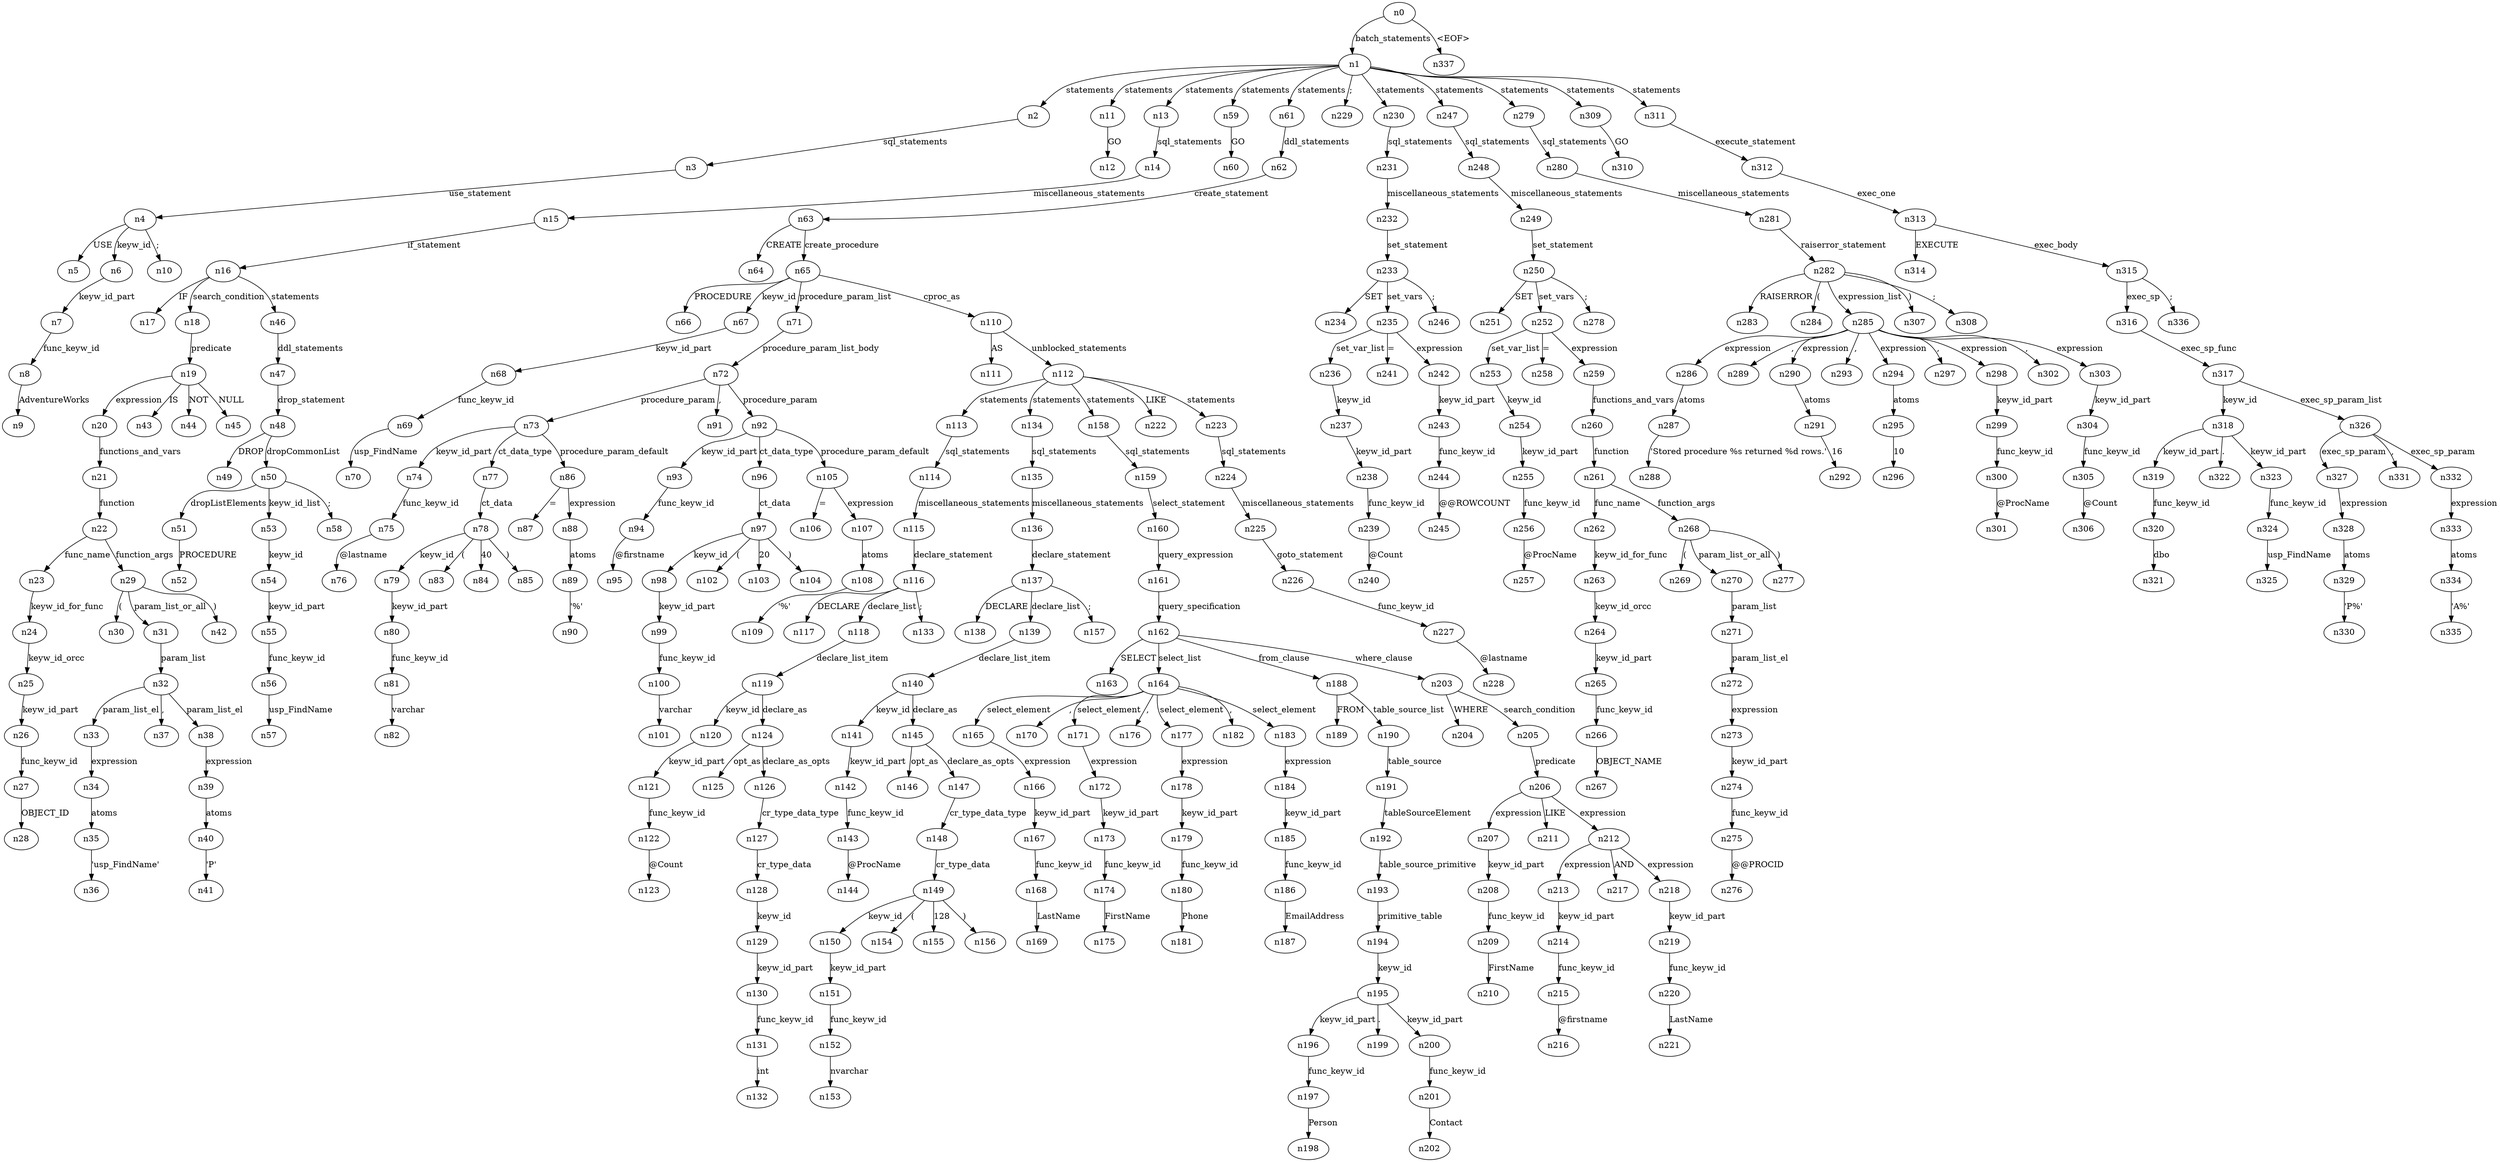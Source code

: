 digraph ParseTree {
  n0 -> n1 [label="batch_statements"];
  n1 -> n2 [label="statements"];
  n2 -> n3 [label="sql_statements"];
  n3 -> n4 [label="use_statement"];
  n4 -> n5 [label="USE"];
  n4 -> n6 [label="keyw_id"];
  n6 -> n7 [label="keyw_id_part"];
  n7 -> n8 [label="func_keyw_id"];
  n8 -> n9 [label="AdventureWorks"];
  n4 -> n10 [label=";"];
  n1 -> n11 [label="statements"];
  n11 -> n12 [label="GO"];
  n1 -> n13 [label="statements"];
  n13 -> n14 [label="sql_statements"];
  n14 -> n15 [label="miscellaneous_statements"];
  n15 -> n16 [label="if_statement"];
  n16 -> n17 [label="IF"];
  n16 -> n18 [label="search_condition"];
  n18 -> n19 [label="predicate"];
  n19 -> n20 [label="expression"];
  n20 -> n21 [label="functions_and_vars"];
  n21 -> n22 [label="function"];
  n22 -> n23 [label="func_name"];
  n23 -> n24 [label="keyw_id_for_func"];
  n24 -> n25 [label="keyw_id_orcc"];
  n25 -> n26 [label="keyw_id_part"];
  n26 -> n27 [label="func_keyw_id"];
  n27 -> n28 [label="OBJECT_ID"];
  n22 -> n29 [label="function_args"];
  n29 -> n30 [label="("];
  n29 -> n31 [label="param_list_or_all"];
  n31 -> n32 [label="param_list"];
  n32 -> n33 [label="param_list_el"];
  n33 -> n34 [label="expression"];
  n34 -> n35 [label="atoms"];
  n35 -> n36 [label="'usp_FindName'"];
  n32 -> n37 [label=","];
  n32 -> n38 [label="param_list_el"];
  n38 -> n39 [label="expression"];
  n39 -> n40 [label="atoms"];
  n40 -> n41 [label="'P'"];
  n29 -> n42 [label=")"];
  n19 -> n43 [label="IS"];
  n19 -> n44 [label="NOT"];
  n19 -> n45 [label="NULL"];
  n16 -> n46 [label="statements"];
  n46 -> n47 [label="ddl_statements"];
  n47 -> n48 [label="drop_statement"];
  n48 -> n49 [label="DROP"];
  n48 -> n50 [label="dropCommonList"];
  n50 -> n51 [label="dropListElements"];
  n51 -> n52 [label="PROCEDURE"];
  n50 -> n53 [label="keyw_id_list"];
  n53 -> n54 [label="keyw_id"];
  n54 -> n55 [label="keyw_id_part"];
  n55 -> n56 [label="func_keyw_id"];
  n56 -> n57 [label="usp_FindName"];
  n50 -> n58 [label=";"];
  n1 -> n59 [label="statements"];
  n59 -> n60 [label="GO"];
  n1 -> n61 [label="statements"];
  n61 -> n62 [label="ddl_statements"];
  n62 -> n63 [label="create_statement"];
  n63 -> n64 [label="CREATE"];
  n63 -> n65 [label="create_procedure"];
  n65 -> n66 [label="PROCEDURE"];
  n65 -> n67 [label="keyw_id"];
  n67 -> n68 [label="keyw_id_part"];
  n68 -> n69 [label="func_keyw_id"];
  n69 -> n70 [label="usp_FindName"];
  n65 -> n71 [label="procedure_param_list"];
  n71 -> n72 [label="procedure_param_list_body"];
  n72 -> n73 [label="procedure_param"];
  n73 -> n74 [label="keyw_id_part"];
  n74 -> n75 [label="func_keyw_id"];
  n75 -> n76 [label="@lastname"];
  n73 -> n77 [label="ct_data_type"];
  n77 -> n78 [label="ct_data"];
  n78 -> n79 [label="keyw_id"];
  n79 -> n80 [label="keyw_id_part"];
  n80 -> n81 [label="func_keyw_id"];
  n81 -> n82 [label="varchar"];
  n78 -> n83 [label="("];
  n78 -> n84 [label="40"];
  n78 -> n85 [label=")"];
  n73 -> n86 [label="procedure_param_default"];
  n86 -> n87 [label="="];
  n86 -> n88 [label="expression"];
  n88 -> n89 [label="atoms"];
  n89 -> n90 [label="'%'"];
  n72 -> n91 [label=","];
  n72 -> n92 [label="procedure_param"];
  n92 -> n93 [label="keyw_id_part"];
  n93 -> n94 [label="func_keyw_id"];
  n94 -> n95 [label="@firstname"];
  n92 -> n96 [label="ct_data_type"];
  n96 -> n97 [label="ct_data"];
  n97 -> n98 [label="keyw_id"];
  n98 -> n99 [label="keyw_id_part"];
  n99 -> n100 [label="func_keyw_id"];
  n100 -> n101 [label="varchar"];
  n97 -> n102 [label="("];
  n97 -> n103 [label="20"];
  n97 -> n104 [label=")"];
  n92 -> n105 [label="procedure_param_default"];
  n105 -> n106 [label="="];
  n105 -> n107 [label="expression"];
  n107 -> n108 [label="atoms"];
  n108 -> n109 [label="'%'"];
  n65 -> n110 [label="cproc_as"];
  n110 -> n111 [label="AS"];
  n110 -> n112 [label="unblocked_statements"];
  n112 -> n113 [label="statements"];
  n113 -> n114 [label="sql_statements"];
  n114 -> n115 [label="miscellaneous_statements"];
  n115 -> n116 [label="declare_statement"];
  n116 -> n117 [label="DECLARE"];
  n116 -> n118 [label="declare_list"];
  n118 -> n119 [label="declare_list_item"];
  n119 -> n120 [label="keyw_id"];
  n120 -> n121 [label="keyw_id_part"];
  n121 -> n122 [label="func_keyw_id"];
  n122 -> n123 [label="@Count"];
  n119 -> n124 [label="declare_as"];
  n124 -> n125 [label="opt_as"];
  n124 -> n126 [label="declare_as_opts"];
  n126 -> n127 [label="cr_type_data_type"];
  n127 -> n128 [label="cr_type_data"];
  n128 -> n129 [label="keyw_id"];
  n129 -> n130 [label="keyw_id_part"];
  n130 -> n131 [label="func_keyw_id"];
  n131 -> n132 [label="int"];
  n116 -> n133 [label=";"];
  n112 -> n134 [label="statements"];
  n134 -> n135 [label="sql_statements"];
  n135 -> n136 [label="miscellaneous_statements"];
  n136 -> n137 [label="declare_statement"];
  n137 -> n138 [label="DECLARE"];
  n137 -> n139 [label="declare_list"];
  n139 -> n140 [label="declare_list_item"];
  n140 -> n141 [label="keyw_id"];
  n141 -> n142 [label="keyw_id_part"];
  n142 -> n143 [label="func_keyw_id"];
  n143 -> n144 [label="@ProcName"];
  n140 -> n145 [label="declare_as"];
  n145 -> n146 [label="opt_as"];
  n145 -> n147 [label="declare_as_opts"];
  n147 -> n148 [label="cr_type_data_type"];
  n148 -> n149 [label="cr_type_data"];
  n149 -> n150 [label="keyw_id"];
  n150 -> n151 [label="keyw_id_part"];
  n151 -> n152 [label="func_keyw_id"];
  n152 -> n153 [label="nvarchar"];
  n149 -> n154 [label="("];
  n149 -> n155 [label="128"];
  n149 -> n156 [label=")"];
  n137 -> n157 [label=";"];
  n112 -> n158 [label="statements"];
  n158 -> n159 [label="sql_statements"];
  n159 -> n160 [label="select_statement"];
  n160 -> n161 [label="query_expression"];
  n161 -> n162 [label="query_specification"];
  n162 -> n163 [label="SELECT"];
  n162 -> n164 [label="select_list"];
  n164 -> n165 [label="select_element"];
  n165 -> n166 [label="expression"];
  n166 -> n167 [label="keyw_id_part"];
  n167 -> n168 [label="func_keyw_id"];
  n168 -> n169 [label="LastName"];
  n164 -> n170 [label=","];
  n164 -> n171 [label="select_element"];
  n171 -> n172 [label="expression"];
  n172 -> n173 [label="keyw_id_part"];
  n173 -> n174 [label="func_keyw_id"];
  n174 -> n175 [label="FirstName"];
  n164 -> n176 [label=","];
  n164 -> n177 [label="select_element"];
  n177 -> n178 [label="expression"];
  n178 -> n179 [label="keyw_id_part"];
  n179 -> n180 [label="func_keyw_id"];
  n180 -> n181 [label="Phone"];
  n164 -> n182 [label=","];
  n164 -> n183 [label="select_element"];
  n183 -> n184 [label="expression"];
  n184 -> n185 [label="keyw_id_part"];
  n185 -> n186 [label="func_keyw_id"];
  n186 -> n187 [label="EmailAddress"];
  n162 -> n188 [label="from_clause"];
  n188 -> n189 [label="FROM"];
  n188 -> n190 [label="table_source_list"];
  n190 -> n191 [label="table_source"];
  n191 -> n192 [label="tableSourceElement"];
  n192 -> n193 [label="table_source_primitive"];
  n193 -> n194 [label="primitive_table"];
  n194 -> n195 [label="keyw_id"];
  n195 -> n196 [label="keyw_id_part"];
  n196 -> n197 [label="func_keyw_id"];
  n197 -> n198 [label="Person"];
  n195 -> n199 [label="."];
  n195 -> n200 [label="keyw_id_part"];
  n200 -> n201 [label="func_keyw_id"];
  n201 -> n202 [label="Contact"];
  n162 -> n203 [label="where_clause"];
  n203 -> n204 [label="WHERE"];
  n203 -> n205 [label="search_condition"];
  n205 -> n206 [label="predicate"];
  n206 -> n207 [label="expression"];
  n207 -> n208 [label="keyw_id_part"];
  n208 -> n209 [label="func_keyw_id"];
  n209 -> n210 [label="FirstName"];
  n206 -> n211 [label="LIKE"];
  n206 -> n212 [label="expression"];
  n212 -> n213 [label="expression"];
  n213 -> n214 [label="keyw_id_part"];
  n214 -> n215 [label="func_keyw_id"];
  n215 -> n216 [label="@firstname"];
  n212 -> n217 [label="AND"];
  n212 -> n218 [label="expression"];
  n218 -> n219 [label="keyw_id_part"];
  n219 -> n220 [label="func_keyw_id"];
  n220 -> n221 [label="LastName"];
  n112 -> n222 [label="LIKE"];
  n112 -> n223 [label="statements"];
  n223 -> n224 [label="sql_statements"];
  n224 -> n225 [label="miscellaneous_statements"];
  n225 -> n226 [label="goto_statement"];
  n226 -> n227 [label="func_keyw_id"];
  n227 -> n228 [label="@lastname"];
  n1 -> n229 [label=";"];
  n1 -> n230 [label="statements"];
  n230 -> n231 [label="sql_statements"];
  n231 -> n232 [label="miscellaneous_statements"];
  n232 -> n233 [label="set_statement"];
  n233 -> n234 [label="SET"];
  n233 -> n235 [label="set_vars"];
  n235 -> n236 [label="set_var_list"];
  n236 -> n237 [label="keyw_id"];
  n237 -> n238 [label="keyw_id_part"];
  n238 -> n239 [label="func_keyw_id"];
  n239 -> n240 [label="@Count"];
  n235 -> n241 [label="="];
  n235 -> n242 [label="expression"];
  n242 -> n243 [label="keyw_id_part"];
  n243 -> n244 [label="func_keyw_id"];
  n244 -> n245 [label="@@ROWCOUNT"];
  n233 -> n246 [label=";"];
  n1 -> n247 [label="statements"];
  n247 -> n248 [label="sql_statements"];
  n248 -> n249 [label="miscellaneous_statements"];
  n249 -> n250 [label="set_statement"];
  n250 -> n251 [label="SET"];
  n250 -> n252 [label="set_vars"];
  n252 -> n253 [label="set_var_list"];
  n253 -> n254 [label="keyw_id"];
  n254 -> n255 [label="keyw_id_part"];
  n255 -> n256 [label="func_keyw_id"];
  n256 -> n257 [label="@ProcName"];
  n252 -> n258 [label="="];
  n252 -> n259 [label="expression"];
  n259 -> n260 [label="functions_and_vars"];
  n260 -> n261 [label="function"];
  n261 -> n262 [label="func_name"];
  n262 -> n263 [label="keyw_id_for_func"];
  n263 -> n264 [label="keyw_id_orcc"];
  n264 -> n265 [label="keyw_id_part"];
  n265 -> n266 [label="func_keyw_id"];
  n266 -> n267 [label="OBJECT_NAME"];
  n261 -> n268 [label="function_args"];
  n268 -> n269 [label="("];
  n268 -> n270 [label="param_list_or_all"];
  n270 -> n271 [label="param_list"];
  n271 -> n272 [label="param_list_el"];
  n272 -> n273 [label="expression"];
  n273 -> n274 [label="keyw_id_part"];
  n274 -> n275 [label="func_keyw_id"];
  n275 -> n276 [label="@@PROCID"];
  n268 -> n277 [label=")"];
  n250 -> n278 [label=";"];
  n1 -> n279 [label="statements"];
  n279 -> n280 [label="sql_statements"];
  n280 -> n281 [label="miscellaneous_statements"];
  n281 -> n282 [label="raiserror_statement"];
  n282 -> n283 [label="RAISERROR"];
  n282 -> n284 [label="("];
  n282 -> n285 [label="expression_list"];
  n285 -> n286 [label="expression"];
  n286 -> n287 [label="atoms"];
  n287 -> n288 [label="'Stored procedure %s returned %d rows.'"];
  n285 -> n289 [label=","];
  n285 -> n290 [label="expression"];
  n290 -> n291 [label="atoms"];
  n291 -> n292 [label="16"];
  n285 -> n293 [label=","];
  n285 -> n294 [label="expression"];
  n294 -> n295 [label="atoms"];
  n295 -> n296 [label="10"];
  n285 -> n297 [label=","];
  n285 -> n298 [label="expression"];
  n298 -> n299 [label="keyw_id_part"];
  n299 -> n300 [label="func_keyw_id"];
  n300 -> n301 [label="@ProcName"];
  n285 -> n302 [label=","];
  n285 -> n303 [label="expression"];
  n303 -> n304 [label="keyw_id_part"];
  n304 -> n305 [label="func_keyw_id"];
  n305 -> n306 [label="@Count"];
  n282 -> n307 [label=")"];
  n282 -> n308 [label=";"];
  n1 -> n309 [label="statements"];
  n309 -> n310 [label="GO"];
  n1 -> n311 [label="statements"];
  n311 -> n312 [label="execute_statement"];
  n312 -> n313 [label="exec_one"];
  n313 -> n314 [label="EXECUTE"];
  n313 -> n315 [label="exec_body"];
  n315 -> n316 [label="exec_sp"];
  n316 -> n317 [label="exec_sp_func"];
  n317 -> n318 [label="keyw_id"];
  n318 -> n319 [label="keyw_id_part"];
  n319 -> n320 [label="func_keyw_id"];
  n320 -> n321 [label="dbo"];
  n318 -> n322 [label="."];
  n318 -> n323 [label="keyw_id_part"];
  n323 -> n324 [label="func_keyw_id"];
  n324 -> n325 [label="usp_FindName"];
  n317 -> n326 [label="exec_sp_param_list"];
  n326 -> n327 [label="exec_sp_param"];
  n327 -> n328 [label="expression"];
  n328 -> n329 [label="atoms"];
  n329 -> n330 [label="'P%'"];
  n326 -> n331 [label=","];
  n326 -> n332 [label="exec_sp_param"];
  n332 -> n333 [label="expression"];
  n333 -> n334 [label="atoms"];
  n334 -> n335 [label="'A%'"];
  n315 -> n336 [label=";"];
  n0 -> n337 [label="<EOF>"];
}